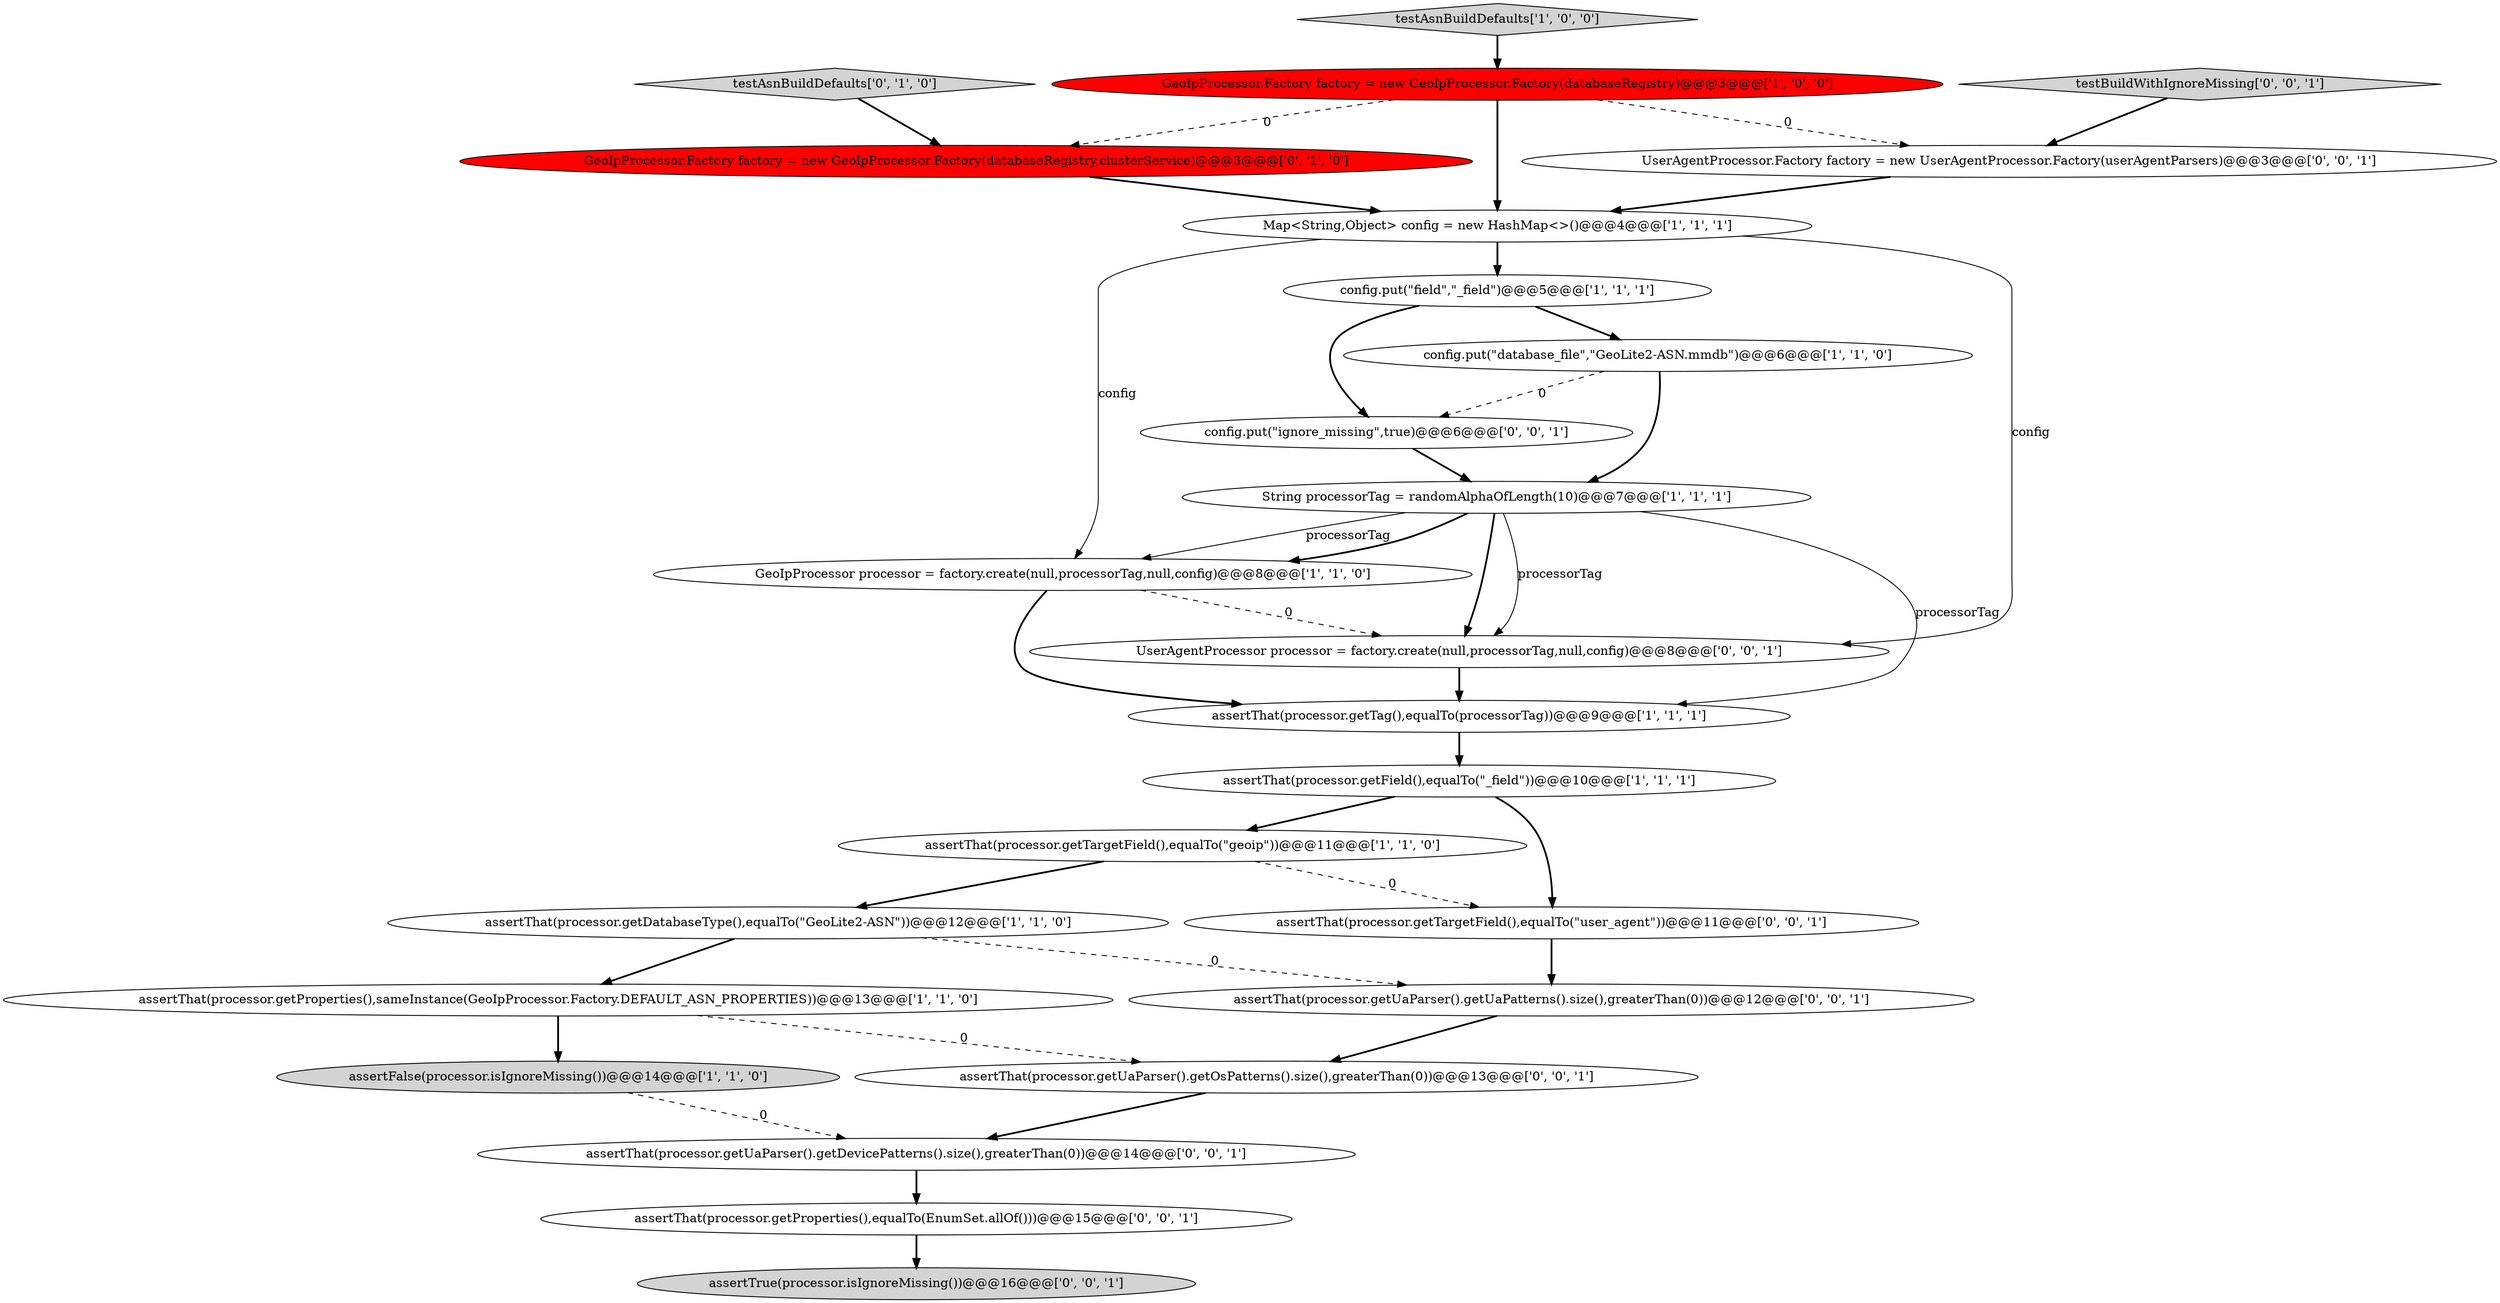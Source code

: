 digraph {
21 [style = filled, label = "assertThat(processor.getUaParser().getDevicePatterns().size(),greaterThan(0))@@@14@@@['0', '0', '1']", fillcolor = white, shape = ellipse image = "AAA0AAABBB3BBB"];
4 [style = filled, label = "testAsnBuildDefaults['1', '0', '0']", fillcolor = lightgray, shape = diamond image = "AAA0AAABBB1BBB"];
8 [style = filled, label = "assertFalse(processor.isIgnoreMissing())@@@14@@@['1', '1', '0']", fillcolor = lightgray, shape = ellipse image = "AAA0AAABBB1BBB"];
6 [style = filled, label = "assertThat(processor.getDatabaseType(),equalTo(\"GeoLite2-ASN\"))@@@12@@@['1', '1', '0']", fillcolor = white, shape = ellipse image = "AAA0AAABBB1BBB"];
2 [style = filled, label = "assertThat(processor.getTag(),equalTo(processorTag))@@@9@@@['1', '1', '1']", fillcolor = white, shape = ellipse image = "AAA0AAABBB1BBB"];
13 [style = filled, label = "testAsnBuildDefaults['0', '1', '0']", fillcolor = lightgray, shape = diamond image = "AAA0AAABBB2BBB"];
19 [style = filled, label = "UserAgentProcessor processor = factory.create(null,processorTag,null,config)@@@8@@@['0', '0', '1']", fillcolor = white, shape = ellipse image = "AAA0AAABBB3BBB"];
7 [style = filled, label = "String processorTag = randomAlphaOfLength(10)@@@7@@@['1', '1', '1']", fillcolor = white, shape = ellipse image = "AAA0AAABBB1BBB"];
11 [style = filled, label = "assertThat(processor.getProperties(),sameInstance(GeoIpProcessor.Factory.DEFAULT_ASN_PROPERTIES))@@@13@@@['1', '1', '0']", fillcolor = white, shape = ellipse image = "AAA0AAABBB1BBB"];
15 [style = filled, label = "assertThat(processor.getProperties(),equalTo(EnumSet.allOf()))@@@15@@@['0', '0', '1']", fillcolor = white, shape = ellipse image = "AAA0AAABBB3BBB"];
5 [style = filled, label = "config.put(\"field\",\"_field\")@@@5@@@['1', '1', '1']", fillcolor = white, shape = ellipse image = "AAA0AAABBB1BBB"];
18 [style = filled, label = "assertTrue(processor.isIgnoreMissing())@@@16@@@['0', '0', '1']", fillcolor = lightgray, shape = ellipse image = "AAA0AAABBB3BBB"];
23 [style = filled, label = "config.put(\"ignore_missing\",true)@@@6@@@['0', '0', '1']", fillcolor = white, shape = ellipse image = "AAA0AAABBB3BBB"];
0 [style = filled, label = "assertThat(processor.getField(),equalTo(\"_field\"))@@@10@@@['1', '1', '1']", fillcolor = white, shape = ellipse image = "AAA0AAABBB1BBB"];
10 [style = filled, label = "GeoIpProcessor processor = factory.create(null,processorTag,null,config)@@@8@@@['1', '1', '0']", fillcolor = white, shape = ellipse image = "AAA0AAABBB1BBB"];
16 [style = filled, label = "assertThat(processor.getTargetField(),equalTo(\"user_agent\"))@@@11@@@['0', '0', '1']", fillcolor = white, shape = ellipse image = "AAA0AAABBB3BBB"];
14 [style = filled, label = "GeoIpProcessor.Factory factory = new GeoIpProcessor.Factory(databaseRegistry,clusterService)@@@3@@@['0', '1', '0']", fillcolor = red, shape = ellipse image = "AAA1AAABBB2BBB"];
22 [style = filled, label = "UserAgentProcessor.Factory factory = new UserAgentProcessor.Factory(userAgentParsers)@@@3@@@['0', '0', '1']", fillcolor = white, shape = ellipse image = "AAA0AAABBB3BBB"];
20 [style = filled, label = "assertThat(processor.getUaParser().getUaPatterns().size(),greaterThan(0))@@@12@@@['0', '0', '1']", fillcolor = white, shape = ellipse image = "AAA0AAABBB3BBB"];
9 [style = filled, label = "GeoIpProcessor.Factory factory = new GeoIpProcessor.Factory(databaseRegistry)@@@3@@@['1', '0', '0']", fillcolor = red, shape = ellipse image = "AAA1AAABBB1BBB"];
3 [style = filled, label = "assertThat(processor.getTargetField(),equalTo(\"geoip\"))@@@11@@@['1', '1', '0']", fillcolor = white, shape = ellipse image = "AAA0AAABBB1BBB"];
12 [style = filled, label = "config.put(\"database_file\",\"GeoLite2-ASN.mmdb\")@@@6@@@['1', '1', '0']", fillcolor = white, shape = ellipse image = "AAA0AAABBB1BBB"];
1 [style = filled, label = "Map<String,Object> config = new HashMap<>()@@@4@@@['1', '1', '1']", fillcolor = white, shape = ellipse image = "AAA0AAABBB1BBB"];
24 [style = filled, label = "assertThat(processor.getUaParser().getOsPatterns().size(),greaterThan(0))@@@13@@@['0', '0', '1']", fillcolor = white, shape = ellipse image = "AAA0AAABBB3BBB"];
17 [style = filled, label = "testBuildWithIgnoreMissing['0', '0', '1']", fillcolor = lightgray, shape = diamond image = "AAA0AAABBB3BBB"];
1->5 [style = bold, label=""];
0->3 [style = bold, label=""];
4->9 [style = bold, label=""];
0->16 [style = bold, label=""];
7->10 [style = solid, label="processorTag"];
12->23 [style = dashed, label="0"];
5->23 [style = bold, label=""];
7->10 [style = bold, label=""];
6->20 [style = dashed, label="0"];
10->19 [style = dashed, label="0"];
21->15 [style = bold, label=""];
3->6 [style = bold, label=""];
9->22 [style = dashed, label="0"];
19->2 [style = bold, label=""];
7->19 [style = solid, label="processorTag"];
8->21 [style = dashed, label="0"];
17->22 [style = bold, label=""];
7->2 [style = solid, label="processorTag"];
15->18 [style = bold, label=""];
12->7 [style = bold, label=""];
14->1 [style = bold, label=""];
1->19 [style = solid, label="config"];
2->0 [style = bold, label=""];
9->14 [style = dashed, label="0"];
5->12 [style = bold, label=""];
24->21 [style = bold, label=""];
6->11 [style = bold, label=""];
11->24 [style = dashed, label="0"];
11->8 [style = bold, label=""];
10->2 [style = bold, label=""];
23->7 [style = bold, label=""];
22->1 [style = bold, label=""];
9->1 [style = bold, label=""];
20->24 [style = bold, label=""];
16->20 [style = bold, label=""];
7->19 [style = bold, label=""];
13->14 [style = bold, label=""];
1->10 [style = solid, label="config"];
3->16 [style = dashed, label="0"];
}
